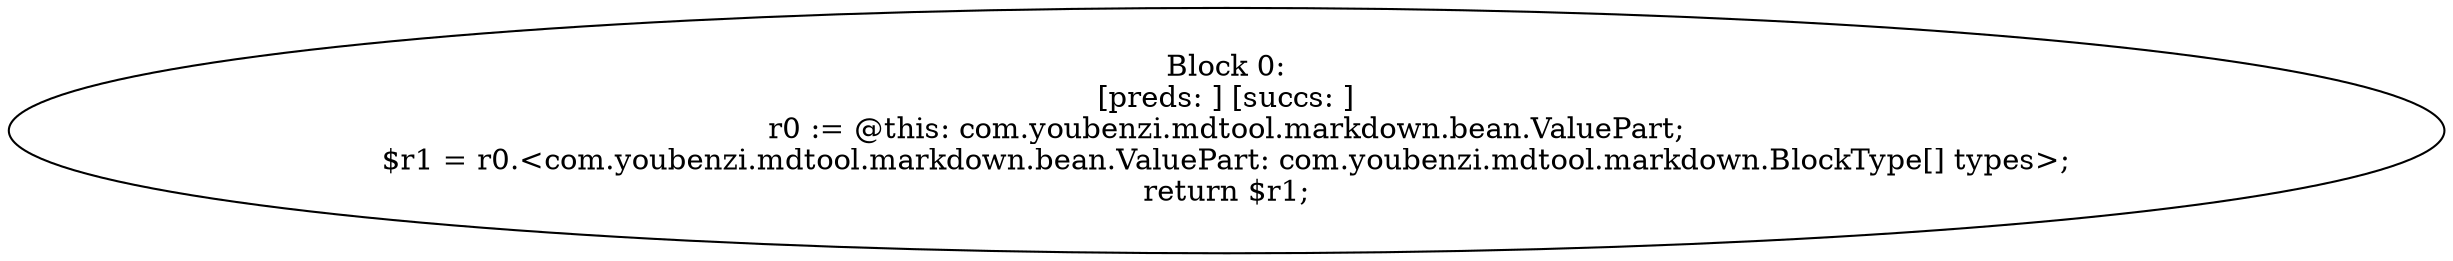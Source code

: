 digraph "unitGraph" {
    "Block 0:
[preds: ] [succs: ]
r0 := @this: com.youbenzi.mdtool.markdown.bean.ValuePart;
$r1 = r0.<com.youbenzi.mdtool.markdown.bean.ValuePart: com.youbenzi.mdtool.markdown.BlockType[] types>;
return $r1;
"
}
